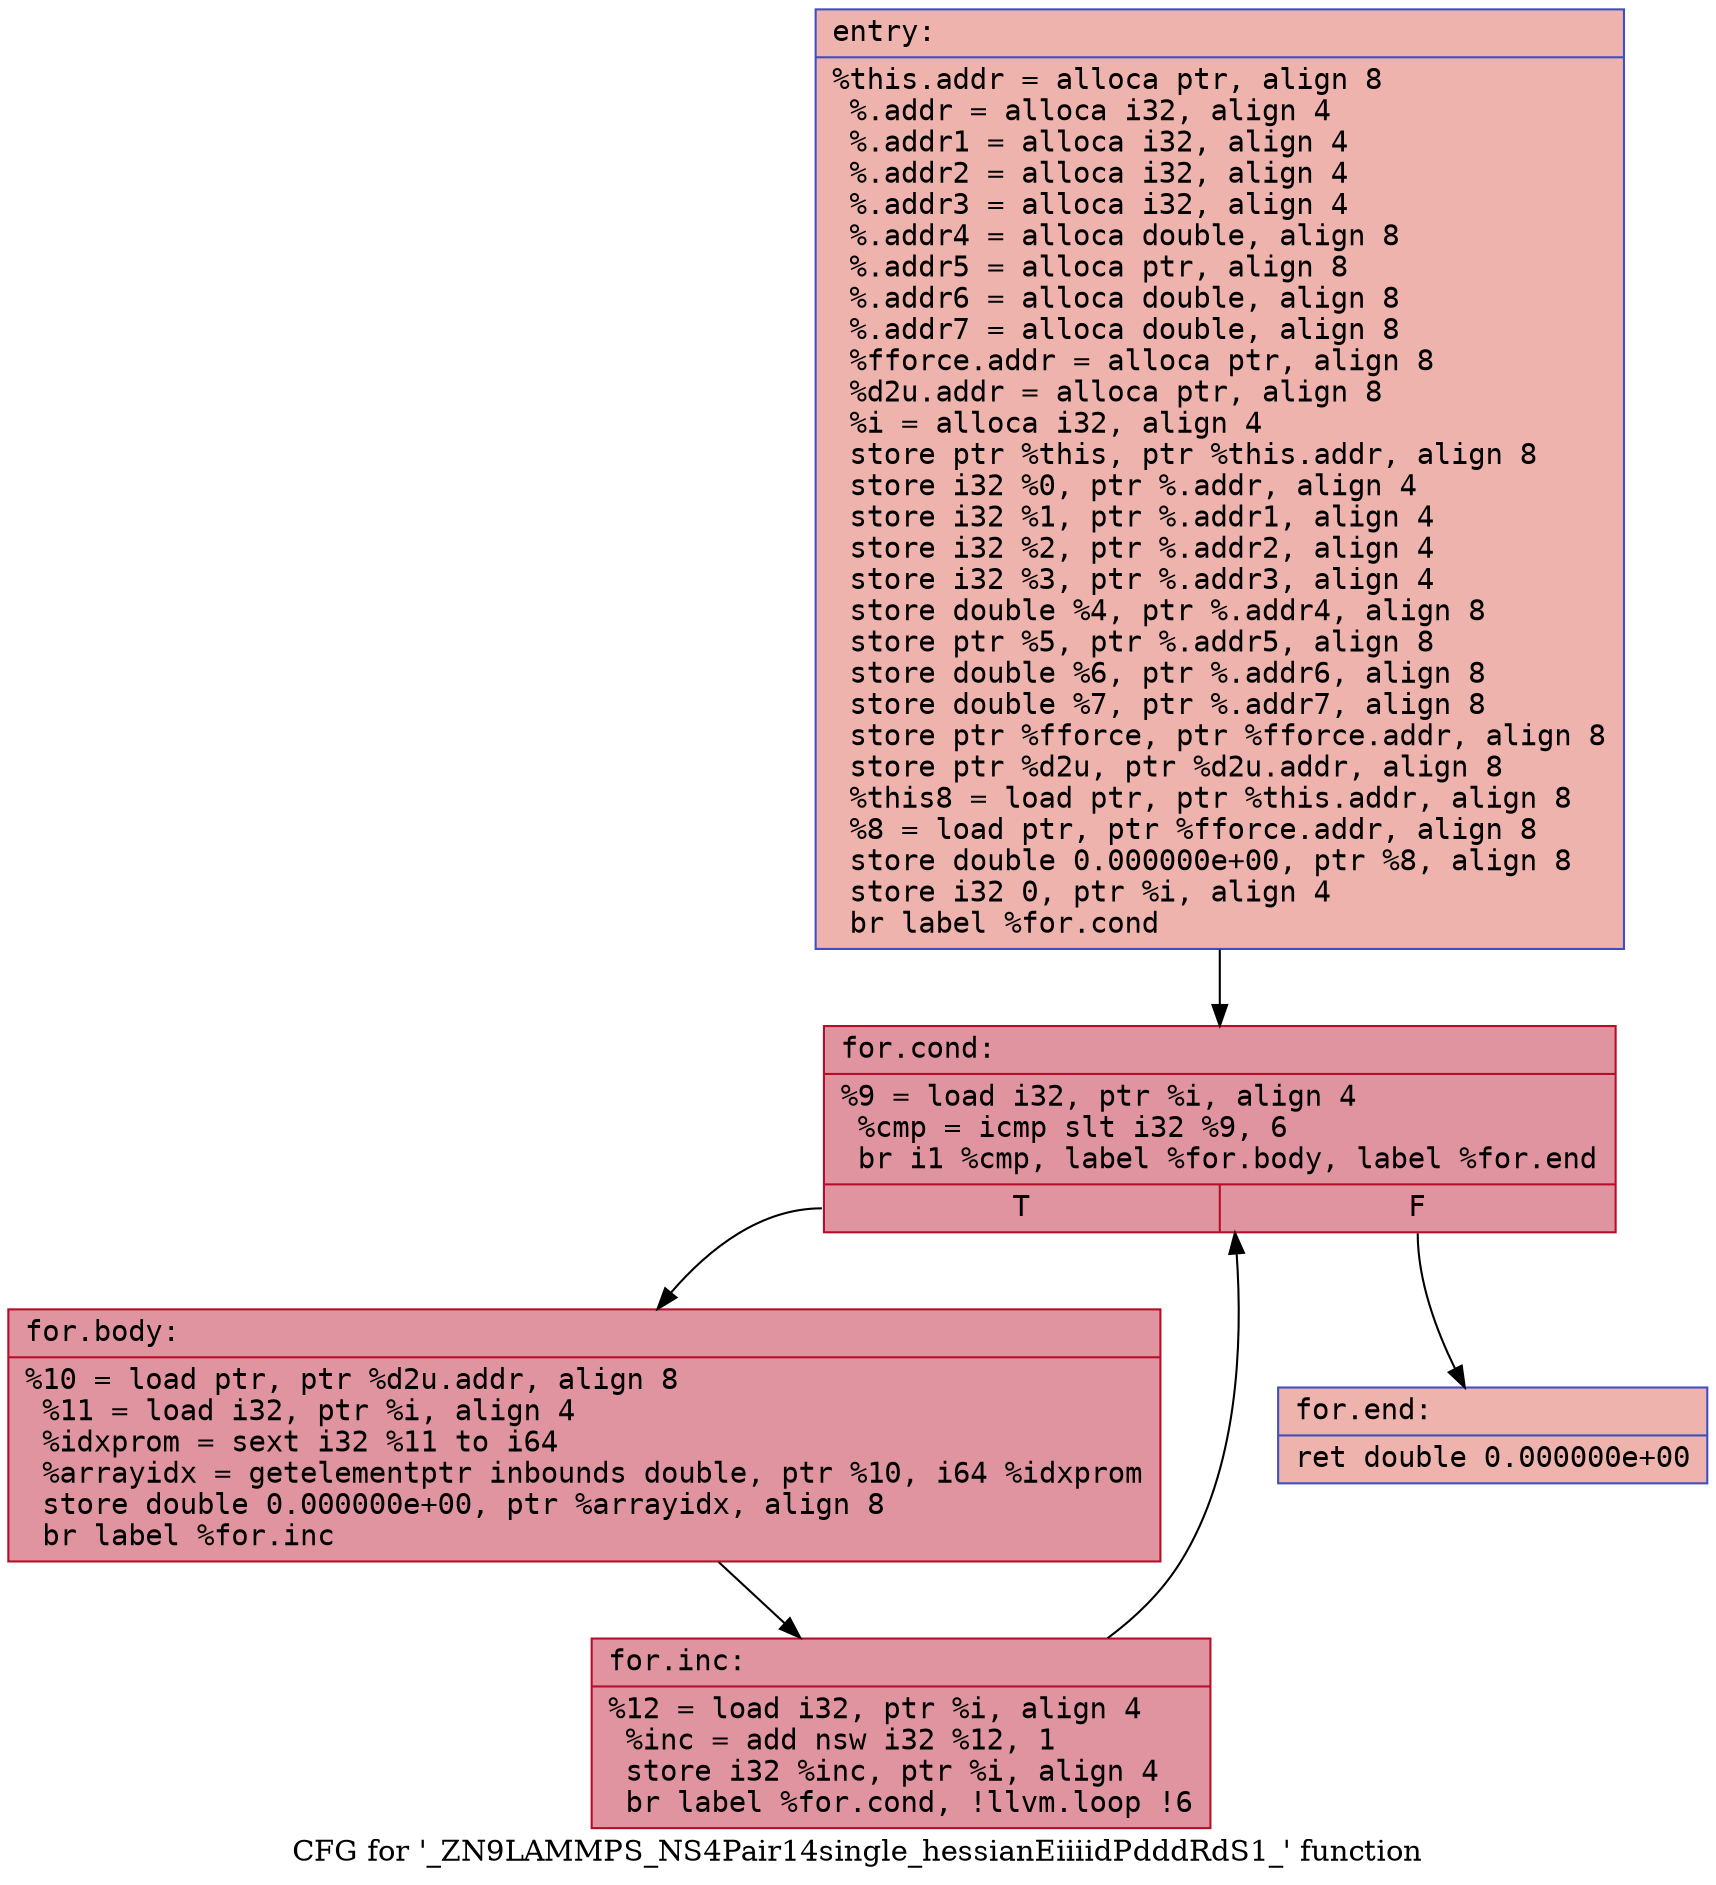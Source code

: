 digraph "CFG for '_ZN9LAMMPS_NS4Pair14single_hessianEiiiidPdddRdS1_' function" {
	label="CFG for '_ZN9LAMMPS_NS4Pair14single_hessianEiiiidPdddRdS1_' function";

	Node0x55f528d91d70 [shape=record,color="#3d50c3ff", style=filled, fillcolor="#d6524470" fontname="Courier",label="{entry:\l|  %this.addr = alloca ptr, align 8\l  %.addr = alloca i32, align 4\l  %.addr1 = alloca i32, align 4\l  %.addr2 = alloca i32, align 4\l  %.addr3 = alloca i32, align 4\l  %.addr4 = alloca double, align 8\l  %.addr5 = alloca ptr, align 8\l  %.addr6 = alloca double, align 8\l  %.addr7 = alloca double, align 8\l  %fforce.addr = alloca ptr, align 8\l  %d2u.addr = alloca ptr, align 8\l  %i = alloca i32, align 4\l  store ptr %this, ptr %this.addr, align 8\l  store i32 %0, ptr %.addr, align 4\l  store i32 %1, ptr %.addr1, align 4\l  store i32 %2, ptr %.addr2, align 4\l  store i32 %3, ptr %.addr3, align 4\l  store double %4, ptr %.addr4, align 8\l  store ptr %5, ptr %.addr5, align 8\l  store double %6, ptr %.addr6, align 8\l  store double %7, ptr %.addr7, align 8\l  store ptr %fforce, ptr %fforce.addr, align 8\l  store ptr %d2u, ptr %d2u.addr, align 8\l  %this8 = load ptr, ptr %this.addr, align 8\l  %8 = load ptr, ptr %fforce.addr, align 8\l  store double 0.000000e+00, ptr %8, align 8\l  store i32 0, ptr %i, align 4\l  br label %for.cond\l}"];
	Node0x55f528d91d70 -> Node0x55f528d92ef0[tooltip="entry -> for.cond\nProbability 100.00%" ];
	Node0x55f528d92ef0 [shape=record,color="#b70d28ff", style=filled, fillcolor="#b70d2870" fontname="Courier",label="{for.cond:\l|  %9 = load i32, ptr %i, align 4\l  %cmp = icmp slt i32 %9, 6\l  br i1 %cmp, label %for.body, label %for.end\l|{<s0>T|<s1>F}}"];
	Node0x55f528d92ef0:s0 -> Node0x55f528d93080[tooltip="for.cond -> for.body\nProbability 96.88%" ];
	Node0x55f528d92ef0:s1 -> Node0x55f528d93100[tooltip="for.cond -> for.end\nProbability 3.12%" ];
	Node0x55f528d93080 [shape=record,color="#b70d28ff", style=filled, fillcolor="#b70d2870" fontname="Courier",label="{for.body:\l|  %10 = load ptr, ptr %d2u.addr, align 8\l  %11 = load i32, ptr %i, align 4\l  %idxprom = sext i32 %11 to i64\l  %arrayidx = getelementptr inbounds double, ptr %10, i64 %idxprom\l  store double 0.000000e+00, ptr %arrayidx, align 8\l  br label %for.inc\l}"];
	Node0x55f528d93080 -> Node0x55f528d93520[tooltip="for.body -> for.inc\nProbability 100.00%" ];
	Node0x55f528d93520 [shape=record,color="#b70d28ff", style=filled, fillcolor="#b70d2870" fontname="Courier",label="{for.inc:\l|  %12 = load i32, ptr %i, align 4\l  %inc = add nsw i32 %12, 1\l  store i32 %inc, ptr %i, align 4\l  br label %for.cond, !llvm.loop !6\l}"];
	Node0x55f528d93520 -> Node0x55f528d92ef0[tooltip="for.inc -> for.cond\nProbability 100.00%" ];
	Node0x55f528d93100 [shape=record,color="#3d50c3ff", style=filled, fillcolor="#d6524470" fontname="Courier",label="{for.end:\l|  ret double 0.000000e+00\l}"];
}
